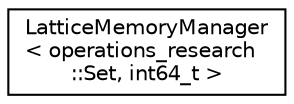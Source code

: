 digraph "Graphical Class Hierarchy"
{
 // LATEX_PDF_SIZE
  edge [fontname="Helvetica",fontsize="10",labelfontname="Helvetica",labelfontsize="10"];
  node [fontname="Helvetica",fontsize="10",shape=record];
  rankdir="LR";
  Node0 [label="LatticeMemoryManager\l\< operations_research\l::Set, int64_t \>",height=0.2,width=0.4,color="black", fillcolor="white", style="filled",URL="$classoperations__research_1_1_lattice_memory_manager.html",tooltip=" "];
}
